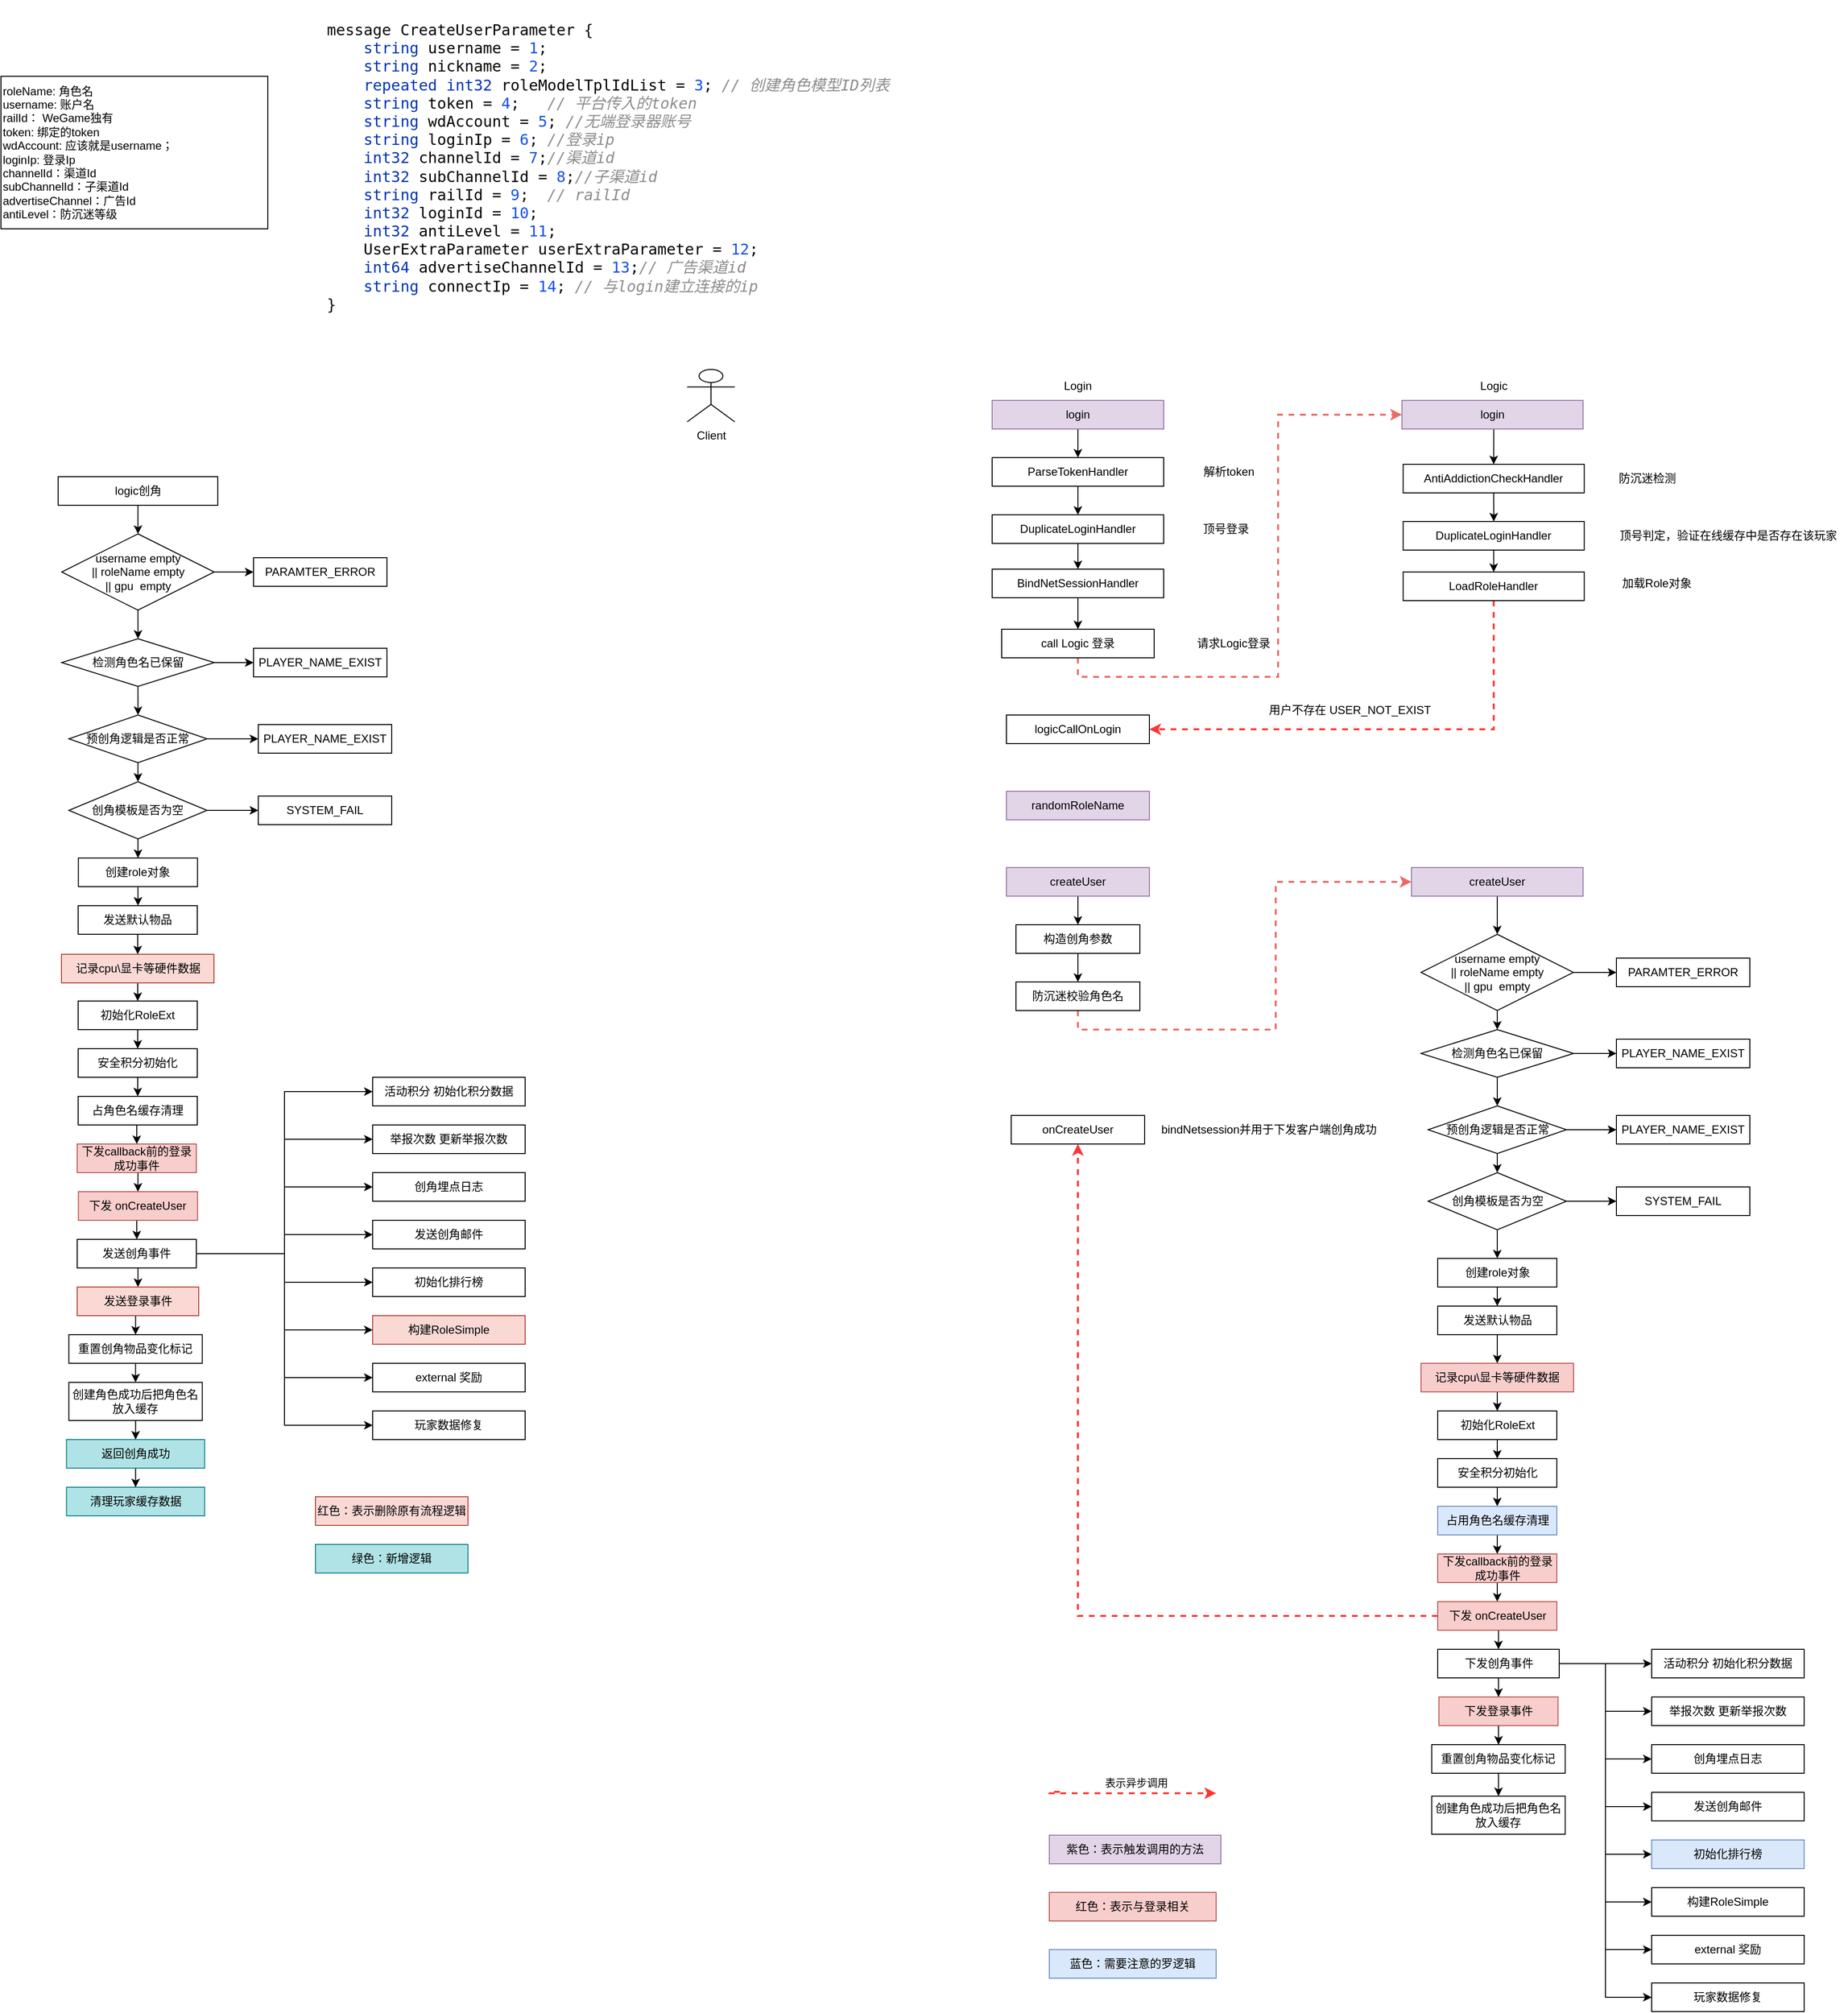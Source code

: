 <mxfile version="21.6.9" type="github">
  <diagram name="第 1 页" id="teM6AfVNy8LJhYtSs8e2">
    <mxGraphModel dx="1434" dy="758" grid="1" gridSize="10" guides="1" tooltips="1" connect="1" arrows="1" fold="1" page="1" pageScale="1" pageWidth="4681" pageHeight="3300" math="0" shadow="0">
      <root>
        <mxCell id="0" />
        <mxCell id="1" parent="0" />
        <mxCell id="GViwslcjHWhf-yFjz9Ba-1" value="roleName: 角色名&lt;br&gt;username: 账户名&lt;br&gt;railId： WeGame独有&lt;br&gt;token: 绑定的token&lt;br&gt;wdAccount: 应该就是username；&lt;br&gt;loginIp: 登录Ip&lt;br&gt;channelId：渠道Id&lt;br&gt;subChannelId：子渠道Id&lt;br&gt;advertiseChannel：广告Id&lt;br&gt;antiLevel：防沉迷等级&lt;br&gt;" style="rounded=0;whiteSpace=wrap;html=1;align=left;" parent="1" vertex="1">
          <mxGeometry x="210" y="80" width="280" height="160" as="geometry" />
        </mxCell>
        <mxCell id="GViwslcjHWhf-yFjz9Ba-2" value="&lt;div style=&quot;background-color:#ffffff;color:#080808;font-family:&#39;宋体&#39;,monospace;font-size:12.0pt;&quot;&gt;&lt;pre&gt;message &lt;span style=&quot;color:#000000;&quot;&gt;CreateUserParameter &lt;/span&gt;{&lt;br&gt;    &lt;span style=&quot;color:#0033b3;&quot;&gt;string &lt;/span&gt;&lt;span style=&quot;color:#000000;&quot;&gt;username &lt;/span&gt;= &lt;span style=&quot;color:#1750eb;&quot;&gt;1&lt;/span&gt;;&lt;br&gt;    &lt;span style=&quot;color:#0033b3;&quot;&gt;string &lt;/span&gt;&lt;span style=&quot;color:#000000;&quot;&gt;nickname &lt;/span&gt;= &lt;span style=&quot;color:#1750eb;&quot;&gt;2&lt;/span&gt;;&lt;br&gt;    &lt;span style=&quot;color:#0033b3;&quot;&gt;repeated int32 &lt;/span&gt;&lt;span style=&quot;color:#000000;&quot;&gt;roleModelTplIdList &lt;/span&gt;= &lt;span style=&quot;color:#1750eb;&quot;&gt;3&lt;/span&gt;; &lt;span style=&quot;color:#8c8c8c;font-style:italic;&quot;&gt;// 创建角色模型ID列表&lt;br&gt;&lt;/span&gt;&lt;span style=&quot;color:#8c8c8c;font-style:italic;&quot;&gt;    &lt;/span&gt;&lt;span style=&quot;color:#0033b3;&quot;&gt;string &lt;/span&gt;&lt;span style=&quot;color:#000000;&quot;&gt;token &lt;/span&gt;= &lt;span style=&quot;color:#1750eb;&quot;&gt;4&lt;/span&gt;;   &lt;span style=&quot;color:#8c8c8c;font-style:italic;&quot;&gt;// 平台传入的token&lt;br&gt;&lt;/span&gt;&lt;span style=&quot;color:#8c8c8c;font-style:italic;&quot;&gt;    &lt;/span&gt;&lt;span style=&quot;color:#0033b3;&quot;&gt;string &lt;/span&gt;&lt;span style=&quot;color:#000000;&quot;&gt;wdAccount &lt;/span&gt;= &lt;span style=&quot;color:#1750eb;&quot;&gt;5&lt;/span&gt;; &lt;span style=&quot;color:#8c8c8c;font-style:italic;&quot;&gt;//无端登录器账号&lt;br&gt;&lt;/span&gt;&lt;span style=&quot;color:#8c8c8c;font-style:italic;&quot;&gt;    &lt;/span&gt;&lt;span style=&quot;color:#0033b3;&quot;&gt;string &lt;/span&gt;&lt;span style=&quot;color:#000000;&quot;&gt;loginIp &lt;/span&gt;= &lt;span style=&quot;color:#1750eb;&quot;&gt;6&lt;/span&gt;; &lt;span style=&quot;color:#8c8c8c;font-style:italic;&quot;&gt;//登录ip&lt;br&gt;&lt;/span&gt;&lt;span style=&quot;color:#8c8c8c;font-style:italic;&quot;&gt;    &lt;/span&gt;&lt;span style=&quot;color:#0033b3;&quot;&gt;int32 &lt;/span&gt;&lt;span style=&quot;color:#000000;&quot;&gt;channelId &lt;/span&gt;= &lt;span style=&quot;color:#1750eb;&quot;&gt;7&lt;/span&gt;;&lt;span style=&quot;color:#8c8c8c;font-style:italic;&quot;&gt;//渠道id&lt;br&gt;&lt;/span&gt;&lt;span style=&quot;color:#8c8c8c;font-style:italic;&quot;&gt;    &lt;/span&gt;&lt;span style=&quot;color:#0033b3;&quot;&gt;int32 &lt;/span&gt;&lt;span style=&quot;color:#000000;&quot;&gt;subChannelId &lt;/span&gt;= &lt;span style=&quot;color:#1750eb;&quot;&gt;8&lt;/span&gt;;&lt;span style=&quot;color:#8c8c8c;font-style:italic;&quot;&gt;//子渠道id&lt;br&gt;&lt;/span&gt;&lt;span style=&quot;color:#8c8c8c;font-style:italic;&quot;&gt;    &lt;/span&gt;&lt;span style=&quot;color:#0033b3;&quot;&gt;string &lt;/span&gt;&lt;span style=&quot;color:#000000;&quot;&gt;railId &lt;/span&gt;= &lt;span style=&quot;color:#1750eb;&quot;&gt;9&lt;/span&gt;;  &lt;span style=&quot;color:#8c8c8c;font-style:italic;&quot;&gt;// railId&lt;br&gt;&lt;/span&gt;&lt;span style=&quot;color:#8c8c8c;font-style:italic;&quot;&gt;    &lt;/span&gt;&lt;span style=&quot;color:#0033b3;&quot;&gt;int32 &lt;/span&gt;&lt;span style=&quot;color:#000000;&quot;&gt;loginId &lt;/span&gt;= &lt;span style=&quot;color:#1750eb;&quot;&gt;10&lt;/span&gt;;&lt;br&gt;    &lt;span style=&quot;color:#0033b3;&quot;&gt;int32 &lt;/span&gt;&lt;span style=&quot;color:#000000;&quot;&gt;antiLevel &lt;/span&gt;= &lt;span style=&quot;color:#1750eb;&quot;&gt;11&lt;/span&gt;;&lt;br&gt;    &lt;span style=&quot;color:#000000;&quot;&gt;UserExtraParameter userExtraParameter &lt;/span&gt;= &lt;span style=&quot;color:#1750eb;&quot;&gt;12&lt;/span&gt;;&lt;br&gt;    &lt;span style=&quot;color:#0033b3;&quot;&gt;int64 &lt;/span&gt;&lt;span style=&quot;color:#000000;&quot;&gt;advertiseChannelId &lt;/span&gt;= &lt;span style=&quot;color:#1750eb;&quot;&gt;13&lt;/span&gt;;&lt;span style=&quot;color:#8c8c8c;font-style:italic;&quot;&gt;// 广告渠道id&lt;br&gt;&lt;/span&gt;&lt;span style=&quot;color:#8c8c8c;font-style:italic;&quot;&gt;    &lt;/span&gt;&lt;span style=&quot;color:#0033b3;&quot;&gt;string &lt;/span&gt;&lt;span style=&quot;color:#000000;&quot;&gt;connectIp &lt;/span&gt;= &lt;span style=&quot;color:#1750eb;&quot;&gt;14&lt;/span&gt;; &lt;span style=&quot;color:#8c8c8c;font-style:italic;&quot;&gt;// 与login建立连接的ip&lt;br&gt;&lt;/span&gt;}&lt;/pre&gt;&lt;/div&gt;" style="text;html=1;align=left;verticalAlign=middle;resizable=0;points=[];autosize=1;strokeColor=none;fillColor=none;" parent="1" vertex="1">
          <mxGeometry x="550" width="540" height="350" as="geometry" />
        </mxCell>
        <mxCell id="AjAa6dhwGss4mfXJ_TaE-167" value="" style="edgeStyle=orthogonalEdgeStyle;rounded=0;orthogonalLoop=1;jettySize=auto;html=1;" edge="1" parent="1" source="GViwslcjHWhf-yFjz9Ba-5" target="GViwslcjHWhf-yFjz9Ba-6">
          <mxGeometry relative="1" as="geometry" />
        </mxCell>
        <mxCell id="GViwslcjHWhf-yFjz9Ba-5" value="logic创角" style="whiteSpace=wrap;html=1;" parent="1" vertex="1">
          <mxGeometry x="270" y="500" width="167.5" height="30" as="geometry" />
        </mxCell>
        <mxCell id="AjAa6dhwGss4mfXJ_TaE-168" style="edgeStyle=orthogonalEdgeStyle;rounded=0;orthogonalLoop=1;jettySize=auto;html=1;exitX=1;exitY=0.5;exitDx=0;exitDy=0;" edge="1" parent="1" source="GViwslcjHWhf-yFjz9Ba-6" target="GViwslcjHWhf-yFjz9Ba-9">
          <mxGeometry relative="1" as="geometry" />
        </mxCell>
        <mxCell id="AjAa6dhwGss4mfXJ_TaE-169" style="edgeStyle=orthogonalEdgeStyle;rounded=0;orthogonalLoop=1;jettySize=auto;html=1;exitX=0.5;exitY=1;exitDx=0;exitDy=0;" edge="1" parent="1" source="GViwslcjHWhf-yFjz9Ba-6" target="GViwslcjHWhf-yFjz9Ba-11">
          <mxGeometry relative="1" as="geometry" />
        </mxCell>
        <mxCell id="GViwslcjHWhf-yFjz9Ba-6" value="username empty&lt;br&gt;|| roleName empty&lt;br&gt;|| gpu&amp;nbsp; empty" style="rhombus;whiteSpace=wrap;html=1;" parent="1" vertex="1">
          <mxGeometry x="273.75" y="560" width="160" height="80" as="geometry" />
        </mxCell>
        <mxCell id="GViwslcjHWhf-yFjz9Ba-9" value="PARAMTER_ERROR" style="whiteSpace=wrap;html=1;" parent="1" vertex="1">
          <mxGeometry x="475" y="585" width="140" height="30" as="geometry" />
        </mxCell>
        <mxCell id="AjAa6dhwGss4mfXJ_TaE-170" style="edgeStyle=orthogonalEdgeStyle;rounded=0;orthogonalLoop=1;jettySize=auto;html=1;exitX=1;exitY=0.5;exitDx=0;exitDy=0;" edge="1" parent="1" source="GViwslcjHWhf-yFjz9Ba-11" target="GViwslcjHWhf-yFjz9Ba-12">
          <mxGeometry relative="1" as="geometry" />
        </mxCell>
        <mxCell id="AjAa6dhwGss4mfXJ_TaE-171" style="edgeStyle=orthogonalEdgeStyle;rounded=0;orthogonalLoop=1;jettySize=auto;html=1;exitX=0.5;exitY=1;exitDx=0;exitDy=0;" edge="1" parent="1" source="GViwslcjHWhf-yFjz9Ba-11" target="GViwslcjHWhf-yFjz9Ba-13">
          <mxGeometry relative="1" as="geometry" />
        </mxCell>
        <mxCell id="GViwslcjHWhf-yFjz9Ba-11" value="检测角色名已保留" style="rhombus;whiteSpace=wrap;html=1;" parent="1" vertex="1">
          <mxGeometry x="273.75" y="670" width="160" height="50" as="geometry" />
        </mxCell>
        <mxCell id="GViwslcjHWhf-yFjz9Ba-12" value="PLAYER_NAME_EXIST" style="whiteSpace=wrap;html=1;" parent="1" vertex="1">
          <mxGeometry x="475" y="680" width="140" height="30" as="geometry" />
        </mxCell>
        <mxCell id="AjAa6dhwGss4mfXJ_TaE-172" style="edgeStyle=orthogonalEdgeStyle;rounded=0;orthogonalLoop=1;jettySize=auto;html=1;exitX=1;exitY=0.5;exitDx=0;exitDy=0;" edge="1" parent="1" source="GViwslcjHWhf-yFjz9Ba-13" target="GViwslcjHWhf-yFjz9Ba-15">
          <mxGeometry relative="1" as="geometry" />
        </mxCell>
        <mxCell id="AjAa6dhwGss4mfXJ_TaE-173" style="edgeStyle=orthogonalEdgeStyle;rounded=0;orthogonalLoop=1;jettySize=auto;html=1;exitX=0.5;exitY=1;exitDx=0;exitDy=0;entryX=0.5;entryY=0;entryDx=0;entryDy=0;" edge="1" parent="1" source="GViwslcjHWhf-yFjz9Ba-13" target="GViwslcjHWhf-yFjz9Ba-16">
          <mxGeometry relative="1" as="geometry" />
        </mxCell>
        <mxCell id="GViwslcjHWhf-yFjz9Ba-13" value="预创角逻辑是否正常" style="rhombus;whiteSpace=wrap;html=1;" parent="1" vertex="1">
          <mxGeometry x="281.25" y="750" width="145" height="50" as="geometry" />
        </mxCell>
        <mxCell id="GViwslcjHWhf-yFjz9Ba-15" value="PLAYER_NAME_EXIST" style="whiteSpace=wrap;html=1;" parent="1" vertex="1">
          <mxGeometry x="480" y="760" width="140" height="30" as="geometry" />
        </mxCell>
        <mxCell id="AjAa6dhwGss4mfXJ_TaE-174" style="edgeStyle=orthogonalEdgeStyle;rounded=0;orthogonalLoop=1;jettySize=auto;html=1;exitX=1;exitY=0.5;exitDx=0;exitDy=0;" edge="1" parent="1" source="GViwslcjHWhf-yFjz9Ba-16" target="GViwslcjHWhf-yFjz9Ba-17">
          <mxGeometry relative="1" as="geometry" />
        </mxCell>
        <mxCell id="AjAa6dhwGss4mfXJ_TaE-175" style="edgeStyle=orthogonalEdgeStyle;rounded=0;orthogonalLoop=1;jettySize=auto;html=1;exitX=0.5;exitY=1;exitDx=0;exitDy=0;" edge="1" parent="1" source="GViwslcjHWhf-yFjz9Ba-16" target="GViwslcjHWhf-yFjz9Ba-20">
          <mxGeometry relative="1" as="geometry" />
        </mxCell>
        <mxCell id="GViwslcjHWhf-yFjz9Ba-16" value="创角模板是否为空" style="rhombus;whiteSpace=wrap;html=1;" parent="1" vertex="1">
          <mxGeometry x="281.25" y="820" width="145" height="60" as="geometry" />
        </mxCell>
        <mxCell id="GViwslcjHWhf-yFjz9Ba-17" value="SYSTEM_FAIL" style="whiteSpace=wrap;html=1;" parent="1" vertex="1">
          <mxGeometry x="480" y="835" width="140" height="30" as="geometry" />
        </mxCell>
        <mxCell id="AjAa6dhwGss4mfXJ_TaE-177" style="edgeStyle=orthogonalEdgeStyle;rounded=0;orthogonalLoop=1;jettySize=auto;html=1;exitX=0.5;exitY=1;exitDx=0;exitDy=0;" edge="1" parent="1" source="GViwslcjHWhf-yFjz9Ba-20" target="GViwslcjHWhf-yFjz9Ba-21">
          <mxGeometry relative="1" as="geometry" />
        </mxCell>
        <mxCell id="GViwslcjHWhf-yFjz9Ba-20" value="创建role对象" style="rounded=0;whiteSpace=wrap;html=1;" parent="1" vertex="1">
          <mxGeometry x="291.25" y="900" width="125" height="30" as="geometry" />
        </mxCell>
        <mxCell id="AjAa6dhwGss4mfXJ_TaE-178" style="edgeStyle=orthogonalEdgeStyle;rounded=0;orthogonalLoop=1;jettySize=auto;html=1;exitX=0.5;exitY=1;exitDx=0;exitDy=0;entryX=0.5;entryY=0;entryDx=0;entryDy=0;" edge="1" parent="1" source="GViwslcjHWhf-yFjz9Ba-21" target="GViwslcjHWhf-yFjz9Ba-22">
          <mxGeometry relative="1" as="geometry" />
        </mxCell>
        <mxCell id="GViwslcjHWhf-yFjz9Ba-21" value="发送默认物品" style="rounded=0;whiteSpace=wrap;html=1;" parent="1" vertex="1">
          <mxGeometry x="291" y="950" width="125" height="30" as="geometry" />
        </mxCell>
        <mxCell id="AjAa6dhwGss4mfXJ_TaE-179" style="edgeStyle=orthogonalEdgeStyle;rounded=0;orthogonalLoop=1;jettySize=auto;html=1;exitX=0.5;exitY=1;exitDx=0;exitDy=0;entryX=0.5;entryY=0;entryDx=0;entryDy=0;" edge="1" parent="1" source="GViwslcjHWhf-yFjz9Ba-22" target="GViwslcjHWhf-yFjz9Ba-23">
          <mxGeometry relative="1" as="geometry" />
        </mxCell>
        <mxCell id="GViwslcjHWhf-yFjz9Ba-22" value="记录cpu\显卡等硬件数据" style="whiteSpace=wrap;html=1;fillColor=#fad9d5;strokeColor=#ae4132;" parent="1" vertex="1">
          <mxGeometry x="273.5" y="1001" width="160" height="30" as="geometry" />
        </mxCell>
        <mxCell id="AjAa6dhwGss4mfXJ_TaE-180" style="edgeStyle=orthogonalEdgeStyle;rounded=0;orthogonalLoop=1;jettySize=auto;html=1;exitX=0.5;exitY=1;exitDx=0;exitDy=0;entryX=0.5;entryY=0;entryDx=0;entryDy=0;" edge="1" parent="1" source="GViwslcjHWhf-yFjz9Ba-23" target="GViwslcjHWhf-yFjz9Ba-24">
          <mxGeometry relative="1" as="geometry" />
        </mxCell>
        <mxCell id="GViwslcjHWhf-yFjz9Ba-23" value="初始化RoleExt" style="rounded=0;whiteSpace=wrap;html=1;" parent="1" vertex="1">
          <mxGeometry x="291" y="1050" width="125" height="30" as="geometry" />
        </mxCell>
        <mxCell id="AjAa6dhwGss4mfXJ_TaE-181" style="edgeStyle=orthogonalEdgeStyle;rounded=0;orthogonalLoop=1;jettySize=auto;html=1;exitX=0.5;exitY=1;exitDx=0;exitDy=0;entryX=0.5;entryY=0;entryDx=0;entryDy=0;" edge="1" parent="1" source="GViwslcjHWhf-yFjz9Ba-24" target="GViwslcjHWhf-yFjz9Ba-25">
          <mxGeometry relative="1" as="geometry" />
        </mxCell>
        <mxCell id="GViwslcjHWhf-yFjz9Ba-24" value="安全积分初始化" style="whiteSpace=wrap;html=1;" parent="1" vertex="1">
          <mxGeometry x="291" y="1100" width="125" height="30" as="geometry" />
        </mxCell>
        <mxCell id="AjAa6dhwGss4mfXJ_TaE-182" style="edgeStyle=orthogonalEdgeStyle;rounded=0;orthogonalLoop=1;jettySize=auto;html=1;exitX=0.5;exitY=1;exitDx=0;exitDy=0;entryX=0.5;entryY=0;entryDx=0;entryDy=0;" edge="1" parent="1" source="GViwslcjHWhf-yFjz9Ba-25" target="GViwslcjHWhf-yFjz9Ba-27">
          <mxGeometry relative="1" as="geometry" />
        </mxCell>
        <mxCell id="GViwslcjHWhf-yFjz9Ba-25" value="占角色名缓存清理" style="whiteSpace=wrap;html=1;fillColor=none;" parent="1" vertex="1">
          <mxGeometry x="291" y="1150" width="125" height="30" as="geometry" />
        </mxCell>
        <mxCell id="AjAa6dhwGss4mfXJ_TaE-186" style="edgeStyle=orthogonalEdgeStyle;rounded=0;orthogonalLoop=1;jettySize=auto;html=1;exitX=0.5;exitY=1;exitDx=0;exitDy=0;entryX=0.5;entryY=0;entryDx=0;entryDy=0;" edge="1" parent="1" source="GViwslcjHWhf-yFjz9Ba-26" target="GViwslcjHWhf-yFjz9Ba-37">
          <mxGeometry relative="1" as="geometry" />
        </mxCell>
        <mxCell id="GViwslcjHWhf-yFjz9Ba-26" value="下发&amp;nbsp;onCreateUser" style="whiteSpace=wrap;html=1;fillColor=#f8cecc;strokeColor=#b85450;" parent="1" vertex="1">
          <mxGeometry x="291.25" y="1250" width="125" height="30" as="geometry" />
        </mxCell>
        <mxCell id="AjAa6dhwGss4mfXJ_TaE-183" style="edgeStyle=orthogonalEdgeStyle;rounded=0;orthogonalLoop=1;jettySize=auto;html=1;exitX=0.5;exitY=1;exitDx=0;exitDy=0;entryX=0.5;entryY=0;entryDx=0;entryDy=0;" edge="1" parent="1" target="GViwslcjHWhf-yFjz9Ba-26">
          <mxGeometry relative="1" as="geometry">
            <mxPoint x="352.5" y="1229" as="sourcePoint" />
            <mxPoint x="352.5" y="1259" as="targetPoint" />
          </mxGeometry>
        </mxCell>
        <mxCell id="GViwslcjHWhf-yFjz9Ba-27" value="下发callback前的登录成功事件" style="whiteSpace=wrap;html=1;fillColor=#f8cecc;strokeColor=#b85450;" parent="1" vertex="1">
          <mxGeometry x="290" y="1200" width="125" height="30" as="geometry" />
        </mxCell>
        <mxCell id="AjAa6dhwGss4mfXJ_TaE-188" style="edgeStyle=orthogonalEdgeStyle;rounded=0;orthogonalLoop=1;jettySize=auto;html=1;exitX=0.5;exitY=1;exitDx=0;exitDy=0;entryX=0.5;entryY=0;entryDx=0;entryDy=0;" edge="1" parent="1" source="GViwslcjHWhf-yFjz9Ba-28" target="GViwslcjHWhf-yFjz9Ba-38">
          <mxGeometry relative="1" as="geometry" />
        </mxCell>
        <mxCell id="GViwslcjHWhf-yFjz9Ba-28" value="发送登录事件" style="whiteSpace=wrap;html=1;fillColor=#fad9d5;strokeColor=#ae4132;" parent="1" vertex="1">
          <mxGeometry x="290" y="1350" width="127.5" height="30" as="geometry" />
        </mxCell>
        <mxCell id="GViwslcjHWhf-yFjz9Ba-29" value="活动积分 初始化积分数据" style="whiteSpace=wrap;html=1;" parent="1" vertex="1">
          <mxGeometry x="600" y="1130" width="160" height="30" as="geometry" />
        </mxCell>
        <mxCell id="GViwslcjHWhf-yFjz9Ba-30" value="举报次数 更新举报次数" style="whiteSpace=wrap;html=1;" parent="1" vertex="1">
          <mxGeometry x="600" y="1180" width="160" height="30" as="geometry" />
        </mxCell>
        <mxCell id="GViwslcjHWhf-yFjz9Ba-31" value="创角埋点日志" style="whiteSpace=wrap;html=1;" parent="1" vertex="1">
          <mxGeometry x="600" y="1230" width="160" height="30" as="geometry" />
        </mxCell>
        <mxCell id="GViwslcjHWhf-yFjz9Ba-32" value="发送创角邮件" style="whiteSpace=wrap;html=1;" parent="1" vertex="1">
          <mxGeometry x="600" y="1280" width="160" height="30" as="geometry" />
        </mxCell>
        <mxCell id="GViwslcjHWhf-yFjz9Ba-33" value="初始化排行榜" style="whiteSpace=wrap;html=1;" parent="1" vertex="1">
          <mxGeometry x="600" y="1330" width="160" height="30" as="geometry" />
        </mxCell>
        <mxCell id="GViwslcjHWhf-yFjz9Ba-34" value="构建RoleSimple" style="whiteSpace=wrap;html=1;fillColor=#fad9d5;strokeColor=#ae4132;" parent="1" vertex="1">
          <mxGeometry x="600" y="1380" width="160" height="30" as="geometry" />
        </mxCell>
        <mxCell id="GViwslcjHWhf-yFjz9Ba-35" value="external 奖励" style="whiteSpace=wrap;html=1;" parent="1" vertex="1">
          <mxGeometry x="600" y="1430" width="160" height="30" as="geometry" />
        </mxCell>
        <mxCell id="GViwslcjHWhf-yFjz9Ba-36" value="玩家数据修复" style="whiteSpace=wrap;html=1;" parent="1" vertex="1">
          <mxGeometry x="600" y="1480" width="160" height="30" as="geometry" />
        </mxCell>
        <mxCell id="AjAa6dhwGss4mfXJ_TaE-158" style="edgeStyle=orthogonalEdgeStyle;rounded=0;orthogonalLoop=1;jettySize=auto;html=1;entryX=0;entryY=0.5;entryDx=0;entryDy=0;" edge="1" parent="1" source="GViwslcjHWhf-yFjz9Ba-37" target="GViwslcjHWhf-yFjz9Ba-29">
          <mxGeometry relative="1" as="geometry" />
        </mxCell>
        <mxCell id="AjAa6dhwGss4mfXJ_TaE-160" style="edgeStyle=orthogonalEdgeStyle;rounded=0;orthogonalLoop=1;jettySize=auto;html=1;exitX=1;exitY=0.5;exitDx=0;exitDy=0;entryX=0;entryY=0.5;entryDx=0;entryDy=0;" edge="1" parent="1" source="GViwslcjHWhf-yFjz9Ba-37" target="GViwslcjHWhf-yFjz9Ba-30">
          <mxGeometry relative="1" as="geometry" />
        </mxCell>
        <mxCell id="AjAa6dhwGss4mfXJ_TaE-161" style="edgeStyle=orthogonalEdgeStyle;rounded=0;orthogonalLoop=1;jettySize=auto;html=1;exitX=1;exitY=0.5;exitDx=0;exitDy=0;entryX=0;entryY=0.5;entryDx=0;entryDy=0;" edge="1" parent="1" source="GViwslcjHWhf-yFjz9Ba-37" target="GViwslcjHWhf-yFjz9Ba-31">
          <mxGeometry relative="1" as="geometry" />
        </mxCell>
        <mxCell id="AjAa6dhwGss4mfXJ_TaE-162" style="edgeStyle=orthogonalEdgeStyle;rounded=0;orthogonalLoop=1;jettySize=auto;html=1;exitX=1;exitY=0.5;exitDx=0;exitDy=0;" edge="1" parent="1" source="GViwslcjHWhf-yFjz9Ba-37" target="GViwslcjHWhf-yFjz9Ba-32">
          <mxGeometry relative="1" as="geometry" />
        </mxCell>
        <mxCell id="AjAa6dhwGss4mfXJ_TaE-163" style="edgeStyle=orthogonalEdgeStyle;rounded=0;orthogonalLoop=1;jettySize=auto;html=1;exitX=1;exitY=0.5;exitDx=0;exitDy=0;entryX=0;entryY=0.5;entryDx=0;entryDy=0;" edge="1" parent="1" source="GViwslcjHWhf-yFjz9Ba-37" target="GViwslcjHWhf-yFjz9Ba-33">
          <mxGeometry relative="1" as="geometry" />
        </mxCell>
        <mxCell id="AjAa6dhwGss4mfXJ_TaE-164" style="edgeStyle=orthogonalEdgeStyle;rounded=0;orthogonalLoop=1;jettySize=auto;html=1;exitX=1;exitY=0.5;exitDx=0;exitDy=0;entryX=0;entryY=0.5;entryDx=0;entryDy=0;" edge="1" parent="1" source="GViwslcjHWhf-yFjz9Ba-37" target="GViwslcjHWhf-yFjz9Ba-34">
          <mxGeometry relative="1" as="geometry" />
        </mxCell>
        <mxCell id="AjAa6dhwGss4mfXJ_TaE-165" style="edgeStyle=orthogonalEdgeStyle;rounded=0;orthogonalLoop=1;jettySize=auto;html=1;exitX=1;exitY=0.5;exitDx=0;exitDy=0;entryX=0;entryY=0.5;entryDx=0;entryDy=0;" edge="1" parent="1" source="GViwslcjHWhf-yFjz9Ba-37" target="GViwslcjHWhf-yFjz9Ba-35">
          <mxGeometry relative="1" as="geometry" />
        </mxCell>
        <mxCell id="AjAa6dhwGss4mfXJ_TaE-166" style="edgeStyle=orthogonalEdgeStyle;rounded=0;orthogonalLoop=1;jettySize=auto;html=1;exitX=1;exitY=0.5;exitDx=0;exitDy=0;entryX=0;entryY=0.5;entryDx=0;entryDy=0;" edge="1" parent="1" source="GViwslcjHWhf-yFjz9Ba-37" target="GViwslcjHWhf-yFjz9Ba-36">
          <mxGeometry relative="1" as="geometry" />
        </mxCell>
        <mxCell id="AjAa6dhwGss4mfXJ_TaE-187" style="edgeStyle=orthogonalEdgeStyle;rounded=0;orthogonalLoop=1;jettySize=auto;html=1;exitX=0.5;exitY=1;exitDx=0;exitDy=0;entryX=0.5;entryY=0;entryDx=0;entryDy=0;" edge="1" parent="1" source="GViwslcjHWhf-yFjz9Ba-37" target="GViwslcjHWhf-yFjz9Ba-28">
          <mxGeometry relative="1" as="geometry" />
        </mxCell>
        <mxCell id="GViwslcjHWhf-yFjz9Ba-37" value="发送创角事件" style="whiteSpace=wrap;html=1;fillColor=none;" parent="1" vertex="1">
          <mxGeometry x="290" y="1300" width="125" height="30" as="geometry" />
        </mxCell>
        <mxCell id="AjAa6dhwGss4mfXJ_TaE-189" style="edgeStyle=orthogonalEdgeStyle;rounded=0;orthogonalLoop=1;jettySize=auto;html=1;exitX=0.5;exitY=1;exitDx=0;exitDy=0;entryX=0.5;entryY=0;entryDx=0;entryDy=0;" edge="1" parent="1" source="GViwslcjHWhf-yFjz9Ba-38" target="GViwslcjHWhf-yFjz9Ba-39">
          <mxGeometry relative="1" as="geometry" />
        </mxCell>
        <mxCell id="GViwslcjHWhf-yFjz9Ba-38" value="重置创角物品变化标记" style="whiteSpace=wrap;html=1;fillColor=none;" parent="1" vertex="1">
          <mxGeometry x="281.25" y="1400" width="140" height="30" as="geometry" />
        </mxCell>
        <mxCell id="AjAa6dhwGss4mfXJ_TaE-190" style="edgeStyle=orthogonalEdgeStyle;rounded=0;orthogonalLoop=1;jettySize=auto;html=1;exitX=0.5;exitY=1;exitDx=0;exitDy=0;" edge="1" parent="1" source="GViwslcjHWhf-yFjz9Ba-39" target="AjAa6dhwGss4mfXJ_TaE-156">
          <mxGeometry relative="1" as="geometry" />
        </mxCell>
        <mxCell id="GViwslcjHWhf-yFjz9Ba-39" value="创建角色成功后把角色名放入缓存" style="whiteSpace=wrap;html=1;" parent="1" vertex="1">
          <mxGeometry x="281.25" y="1450" width="140" height="40" as="geometry" />
        </mxCell>
        <mxCell id="AjAa6dhwGss4mfXJ_TaE-2" style="edgeStyle=orthogonalEdgeStyle;rounded=0;orthogonalLoop=1;jettySize=auto;html=1;exitX=0.5;exitY=1;exitDx=0;exitDy=0;entryX=0.5;entryY=0;entryDx=0;entryDy=0;" edge="1" parent="1" source="AjAa6dhwGss4mfXJ_TaE-3" target="AjAa6dhwGss4mfXJ_TaE-6">
          <mxGeometry relative="1" as="geometry" />
        </mxCell>
        <mxCell id="AjAa6dhwGss4mfXJ_TaE-3" value="login" style="rounded=0;whiteSpace=wrap;html=1;fillColor=#e1d5e7;strokeColor=#9673a6;" vertex="1" parent="1">
          <mxGeometry x="1250" y="420" width="180" height="30" as="geometry" />
        </mxCell>
        <mxCell id="AjAa6dhwGss4mfXJ_TaE-4" value="Login" style="text;html=1;strokeColor=none;fillColor=none;align=center;verticalAlign=middle;whiteSpace=wrap;rounded=0;" vertex="1" parent="1">
          <mxGeometry x="1310" y="390" width="60" height="30" as="geometry" />
        </mxCell>
        <mxCell id="AjAa6dhwGss4mfXJ_TaE-5" style="edgeStyle=orthogonalEdgeStyle;rounded=0;orthogonalLoop=1;jettySize=auto;html=1;exitX=0.5;exitY=1;exitDx=0;exitDy=0;" edge="1" parent="1" source="AjAa6dhwGss4mfXJ_TaE-6" target="AjAa6dhwGss4mfXJ_TaE-8">
          <mxGeometry relative="1" as="geometry" />
        </mxCell>
        <mxCell id="AjAa6dhwGss4mfXJ_TaE-6" value="ParseTokenHandler" style="whiteSpace=wrap;html=1;" vertex="1" parent="1">
          <mxGeometry x="1250" y="480" width="180" height="30" as="geometry" />
        </mxCell>
        <mxCell id="AjAa6dhwGss4mfXJ_TaE-7" style="edgeStyle=orthogonalEdgeStyle;rounded=0;orthogonalLoop=1;jettySize=auto;html=1;exitX=0.5;exitY=1;exitDx=0;exitDy=0;" edge="1" parent="1" source="AjAa6dhwGss4mfXJ_TaE-8" target="AjAa6dhwGss4mfXJ_TaE-10">
          <mxGeometry relative="1" as="geometry" />
        </mxCell>
        <mxCell id="AjAa6dhwGss4mfXJ_TaE-8" value="DuplicateLoginHandler" style="whiteSpace=wrap;html=1;" vertex="1" parent="1">
          <mxGeometry x="1250" y="540" width="180" height="30" as="geometry" />
        </mxCell>
        <mxCell id="AjAa6dhwGss4mfXJ_TaE-9" style="edgeStyle=orthogonalEdgeStyle;rounded=0;orthogonalLoop=1;jettySize=auto;html=1;exitX=0.5;exitY=1;exitDx=0;exitDy=0;" edge="1" parent="1" source="AjAa6dhwGss4mfXJ_TaE-10" target="AjAa6dhwGss4mfXJ_TaE-13">
          <mxGeometry relative="1" as="geometry" />
        </mxCell>
        <mxCell id="AjAa6dhwGss4mfXJ_TaE-10" value="BindNetSessionHandler" style="whiteSpace=wrap;html=1;" vertex="1" parent="1">
          <mxGeometry x="1250" y="597" width="180" height="30" as="geometry" />
        </mxCell>
        <mxCell id="AjAa6dhwGss4mfXJ_TaE-11" value="解析token" style="text;html=1;align=center;verticalAlign=middle;resizable=0;points=[];autosize=1;strokeColor=none;fillColor=none;" vertex="1" parent="1">
          <mxGeometry x="1457.5" y="480" width="80" height="30" as="geometry" />
        </mxCell>
        <mxCell id="AjAa6dhwGss4mfXJ_TaE-12" value="顶号登录" style="text;html=1;align=center;verticalAlign=middle;resizable=0;points=[];autosize=1;strokeColor=none;fillColor=none;" vertex="1" parent="1">
          <mxGeometry x="1460" y="540" width="70" height="30" as="geometry" />
        </mxCell>
        <mxCell id="AjAa6dhwGss4mfXJ_TaE-39" style="edgeStyle=orthogonalEdgeStyle;rounded=0;orthogonalLoop=1;jettySize=auto;html=1;entryX=0;entryY=0.5;entryDx=0;entryDy=0;dashed=1;strokeWidth=2;fillColor=#f8cecc;strokeColor=#EA6B66;" edge="1" parent="1" source="AjAa6dhwGss4mfXJ_TaE-13" target="AjAa6dhwGss4mfXJ_TaE-20">
          <mxGeometry relative="1" as="geometry">
            <Array as="points">
              <mxPoint x="1340" y="710" />
              <mxPoint x="1550" y="710" />
              <mxPoint x="1550" y="435" />
            </Array>
          </mxGeometry>
        </mxCell>
        <mxCell id="AjAa6dhwGss4mfXJ_TaE-13" value="call Logic 登录" style="whiteSpace=wrap;html=1;" vertex="1" parent="1">
          <mxGeometry x="1260" y="660" width="160" height="30" as="geometry" />
        </mxCell>
        <mxCell id="AjAa6dhwGss4mfXJ_TaE-14" value="请求Logic登录" style="text;html=1;align=center;verticalAlign=middle;resizable=0;points=[];autosize=1;strokeColor=none;fillColor=none;" vertex="1" parent="1">
          <mxGeometry x="1452.5" y="660" width="100" height="30" as="geometry" />
        </mxCell>
        <mxCell id="AjAa6dhwGss4mfXJ_TaE-18" value="Logic" style="text;html=1;align=center;verticalAlign=middle;resizable=0;points=[];autosize=1;strokeColor=none;fillColor=none;" vertex="1" parent="1">
          <mxGeometry x="1751.25" y="390" width="50" height="30" as="geometry" />
        </mxCell>
        <mxCell id="AjAa6dhwGss4mfXJ_TaE-19" style="edgeStyle=orthogonalEdgeStyle;rounded=0;orthogonalLoop=1;jettySize=auto;html=1;exitX=0.5;exitY=1;exitDx=0;exitDy=0;entryX=0.5;entryY=0;entryDx=0;entryDy=0;" edge="1" parent="1" source="AjAa6dhwGss4mfXJ_TaE-20" target="AjAa6dhwGss4mfXJ_TaE-22">
          <mxGeometry relative="1" as="geometry" />
        </mxCell>
        <mxCell id="AjAa6dhwGss4mfXJ_TaE-20" value="login" style="rounded=0;whiteSpace=wrap;html=1;fillColor=#e1d5e7;strokeColor=#9673a6;" vertex="1" parent="1">
          <mxGeometry x="1680" y="420" width="190" height="30" as="geometry" />
        </mxCell>
        <mxCell id="AjAa6dhwGss4mfXJ_TaE-21" style="edgeStyle=orthogonalEdgeStyle;rounded=0;orthogonalLoop=1;jettySize=auto;html=1;exitX=0.5;exitY=1;exitDx=0;exitDy=0;" edge="1" parent="1" source="AjAa6dhwGss4mfXJ_TaE-22" target="AjAa6dhwGss4mfXJ_TaE-24">
          <mxGeometry relative="1" as="geometry" />
        </mxCell>
        <mxCell id="AjAa6dhwGss4mfXJ_TaE-22" value="AntiAddictionCheckHandler" style="whiteSpace=wrap;html=1;" vertex="1" parent="1">
          <mxGeometry x="1681.25" y="487" width="190" height="30" as="geometry" />
        </mxCell>
        <mxCell id="AjAa6dhwGss4mfXJ_TaE-23" style="edgeStyle=orthogonalEdgeStyle;rounded=0;orthogonalLoop=1;jettySize=auto;html=1;exitX=0.5;exitY=1;exitDx=0;exitDy=0;entryX=0.5;entryY=0;entryDx=0;entryDy=0;" edge="1" parent="1" source="AjAa6dhwGss4mfXJ_TaE-24" target="AjAa6dhwGss4mfXJ_TaE-26">
          <mxGeometry relative="1" as="geometry" />
        </mxCell>
        <mxCell id="AjAa6dhwGss4mfXJ_TaE-24" value="DuplicateLoginHandler" style="whiteSpace=wrap;html=1;" vertex="1" parent="1">
          <mxGeometry x="1681.25" y="547" width="190" height="30" as="geometry" />
        </mxCell>
        <mxCell id="AjAa6dhwGss4mfXJ_TaE-40" style="edgeStyle=orthogonalEdgeStyle;rounded=0;orthogonalLoop=1;jettySize=auto;html=1;exitX=0.5;exitY=1;exitDx=0;exitDy=0;entryX=1;entryY=0.5;entryDx=0;entryDy=0;fillColor=#f8cecc;strokeColor=#FF3333;dashed=1;strokeWidth=2;" edge="1" parent="1" source="AjAa6dhwGss4mfXJ_TaE-26" target="AjAa6dhwGss4mfXJ_TaE-37">
          <mxGeometry relative="1" as="geometry" />
        </mxCell>
        <mxCell id="AjAa6dhwGss4mfXJ_TaE-26" value="LoadRoleHandler" style="whiteSpace=wrap;html=1;" vertex="1" parent="1">
          <mxGeometry x="1681.25" y="600" width="190" height="30" as="geometry" />
        </mxCell>
        <mxCell id="AjAa6dhwGss4mfXJ_TaE-30" value="加载Role对象" style="text;html=1;align=center;verticalAlign=middle;resizable=0;points=[];autosize=1;strokeColor=none;fillColor=none;" vertex="1" parent="1">
          <mxGeometry x="1897" y="597" width="100" height="30" as="geometry" />
        </mxCell>
        <mxCell id="AjAa6dhwGss4mfXJ_TaE-31" value="顶号判定，验证在线缓存中是否存在该玩家" style="text;html=1;align=center;verticalAlign=middle;resizable=0;points=[];autosize=1;strokeColor=none;fillColor=none;" vertex="1" parent="1">
          <mxGeometry x="1897" y="547" width="250" height="30" as="geometry" />
        </mxCell>
        <mxCell id="AjAa6dhwGss4mfXJ_TaE-32" value="防沉迷检测" style="text;html=1;align=center;verticalAlign=middle;resizable=0;points=[];autosize=1;strokeColor=none;fillColor=none;" vertex="1" parent="1">
          <mxGeometry x="1897" y="487" width="80" height="30" as="geometry" />
        </mxCell>
        <mxCell id="AjAa6dhwGss4mfXJ_TaE-37" value="logicCallOnLogin" style="whiteSpace=wrap;html=1;" vertex="1" parent="1">
          <mxGeometry x="1265" y="750" width="150" height="30" as="geometry" />
        </mxCell>
        <mxCell id="AjAa6dhwGss4mfXJ_TaE-41" value="用户不存在&amp;nbsp;USER_NOT_EXIST" style="text;html=1;align=center;verticalAlign=middle;resizable=0;points=[];autosize=1;strokeColor=none;fillColor=none;" vertex="1" parent="1">
          <mxGeometry x="1530" y="730" width="190" height="30" as="geometry" />
        </mxCell>
        <mxCell id="AjAa6dhwGss4mfXJ_TaE-42" value="Client" style="shape=umlActor;verticalLabelPosition=bottom;verticalAlign=top;html=1;outlineConnect=0;" vertex="1" parent="1">
          <mxGeometry x="930" y="387.5" width="50" height="55" as="geometry" />
        </mxCell>
        <mxCell id="AjAa6dhwGss4mfXJ_TaE-50" value="randomRoleName" style="whiteSpace=wrap;html=1;fillColor=#e1d5e7;strokeColor=#9673a6;" vertex="1" parent="1">
          <mxGeometry x="1265" y="830" width="150" height="30" as="geometry" />
        </mxCell>
        <mxCell id="AjAa6dhwGss4mfXJ_TaE-118" style="edgeStyle=orthogonalEdgeStyle;rounded=0;orthogonalLoop=1;jettySize=auto;html=1;exitX=0.5;exitY=1;exitDx=0;exitDy=0;" edge="1" parent="1" source="AjAa6dhwGss4mfXJ_TaE-54" target="AjAa6dhwGss4mfXJ_TaE-55">
          <mxGeometry relative="1" as="geometry" />
        </mxCell>
        <mxCell id="AjAa6dhwGss4mfXJ_TaE-54" value="构造创角参数" style="rounded=0;whiteSpace=wrap;html=1;" vertex="1" parent="1">
          <mxGeometry x="1275" y="970" width="130" height="30" as="geometry" />
        </mxCell>
        <mxCell id="AjAa6dhwGss4mfXJ_TaE-119" style="edgeStyle=orthogonalEdgeStyle;rounded=0;orthogonalLoop=1;jettySize=auto;html=1;exitX=0.5;exitY=1;exitDx=0;exitDy=0;entryX=0;entryY=0.5;entryDx=0;entryDy=0;dashed=1;strokeColor=#EA6B66;strokeWidth=2;" edge="1" parent="1" source="AjAa6dhwGss4mfXJ_TaE-55" target="AjAa6dhwGss4mfXJ_TaE-56">
          <mxGeometry relative="1" as="geometry" />
        </mxCell>
        <mxCell id="AjAa6dhwGss4mfXJ_TaE-55" value="防沉迷校验角色名" style="whiteSpace=wrap;html=1;" vertex="1" parent="1">
          <mxGeometry x="1275" y="1030" width="130" height="30" as="geometry" />
        </mxCell>
        <mxCell id="AjAa6dhwGss4mfXJ_TaE-120" style="edgeStyle=orthogonalEdgeStyle;rounded=0;orthogonalLoop=1;jettySize=auto;html=1;exitX=0.5;exitY=1;exitDx=0;exitDy=0;" edge="1" parent="1" source="AjAa6dhwGss4mfXJ_TaE-56" target="AjAa6dhwGss4mfXJ_TaE-57">
          <mxGeometry relative="1" as="geometry" />
        </mxCell>
        <mxCell id="AjAa6dhwGss4mfXJ_TaE-56" value="createUser" style="whiteSpace=wrap;html=1;fillColor=#e1d5e7;strokeColor=#9673a6;" vertex="1" parent="1">
          <mxGeometry x="1690" y="910" width="180" height="30" as="geometry" />
        </mxCell>
        <mxCell id="AjAa6dhwGss4mfXJ_TaE-121" style="edgeStyle=orthogonalEdgeStyle;rounded=0;orthogonalLoop=1;jettySize=auto;html=1;exitX=1;exitY=0.5;exitDx=0;exitDy=0;" edge="1" parent="1" source="AjAa6dhwGss4mfXJ_TaE-57" target="AjAa6dhwGss4mfXJ_TaE-58">
          <mxGeometry relative="1" as="geometry" />
        </mxCell>
        <mxCell id="AjAa6dhwGss4mfXJ_TaE-122" style="edgeStyle=orthogonalEdgeStyle;rounded=0;orthogonalLoop=1;jettySize=auto;html=1;exitX=0.5;exitY=1;exitDx=0;exitDy=0;entryX=0.5;entryY=0;entryDx=0;entryDy=0;" edge="1" parent="1" source="AjAa6dhwGss4mfXJ_TaE-57" target="AjAa6dhwGss4mfXJ_TaE-59">
          <mxGeometry relative="1" as="geometry" />
        </mxCell>
        <mxCell id="AjAa6dhwGss4mfXJ_TaE-57" value="username empty&lt;br&gt;|| roleName empty&lt;br&gt;|| gpu&amp;nbsp; empty" style="rhombus;whiteSpace=wrap;html=1;" vertex="1" parent="1">
          <mxGeometry x="1700" y="980" width="160" height="80" as="geometry" />
        </mxCell>
        <mxCell id="AjAa6dhwGss4mfXJ_TaE-58" value="PARAMTER_ERROR" style="whiteSpace=wrap;html=1;" vertex="1" parent="1">
          <mxGeometry x="1905" y="1005" width="140" height="30" as="geometry" />
        </mxCell>
        <mxCell id="AjAa6dhwGss4mfXJ_TaE-123" style="edgeStyle=orthogonalEdgeStyle;rounded=0;orthogonalLoop=1;jettySize=auto;html=1;exitX=1;exitY=0.5;exitDx=0;exitDy=0;" edge="1" parent="1" source="AjAa6dhwGss4mfXJ_TaE-59" target="AjAa6dhwGss4mfXJ_TaE-60">
          <mxGeometry relative="1" as="geometry" />
        </mxCell>
        <mxCell id="AjAa6dhwGss4mfXJ_TaE-124" style="edgeStyle=orthogonalEdgeStyle;rounded=0;orthogonalLoop=1;jettySize=auto;html=1;exitX=0.5;exitY=1;exitDx=0;exitDy=0;" edge="1" parent="1" source="AjAa6dhwGss4mfXJ_TaE-59" target="AjAa6dhwGss4mfXJ_TaE-61">
          <mxGeometry relative="1" as="geometry" />
        </mxCell>
        <mxCell id="AjAa6dhwGss4mfXJ_TaE-59" value="检测角色名已保留" style="rhombus;whiteSpace=wrap;html=1;" vertex="1" parent="1">
          <mxGeometry x="1700" y="1080" width="160" height="50" as="geometry" />
        </mxCell>
        <mxCell id="AjAa6dhwGss4mfXJ_TaE-60" value="PLAYER_NAME_EXIST" style="whiteSpace=wrap;html=1;" vertex="1" parent="1">
          <mxGeometry x="1905" y="1090" width="140" height="30" as="geometry" />
        </mxCell>
        <mxCell id="AjAa6dhwGss4mfXJ_TaE-125" style="edgeStyle=orthogonalEdgeStyle;rounded=0;orthogonalLoop=1;jettySize=auto;html=1;exitX=1;exitY=0.5;exitDx=0;exitDy=0;" edge="1" parent="1" source="AjAa6dhwGss4mfXJ_TaE-61" target="AjAa6dhwGss4mfXJ_TaE-62">
          <mxGeometry relative="1" as="geometry" />
        </mxCell>
        <mxCell id="AjAa6dhwGss4mfXJ_TaE-126" style="edgeStyle=orthogonalEdgeStyle;rounded=0;orthogonalLoop=1;jettySize=auto;html=1;exitX=0.5;exitY=1;exitDx=0;exitDy=0;entryX=0.5;entryY=0;entryDx=0;entryDy=0;" edge="1" parent="1" source="AjAa6dhwGss4mfXJ_TaE-61" target="AjAa6dhwGss4mfXJ_TaE-63">
          <mxGeometry relative="1" as="geometry" />
        </mxCell>
        <mxCell id="AjAa6dhwGss4mfXJ_TaE-61" value="预创角逻辑是否正常" style="rhombus;whiteSpace=wrap;html=1;" vertex="1" parent="1">
          <mxGeometry x="1707.5" y="1160" width="145" height="50" as="geometry" />
        </mxCell>
        <mxCell id="AjAa6dhwGss4mfXJ_TaE-62" value="PLAYER_NAME_EXIST" style="whiteSpace=wrap;html=1;" vertex="1" parent="1">
          <mxGeometry x="1905" y="1170" width="140" height="30" as="geometry" />
        </mxCell>
        <mxCell id="AjAa6dhwGss4mfXJ_TaE-127" style="edgeStyle=orthogonalEdgeStyle;rounded=0;orthogonalLoop=1;jettySize=auto;html=1;exitX=1;exitY=0.5;exitDx=0;exitDy=0;" edge="1" parent="1" source="AjAa6dhwGss4mfXJ_TaE-63" target="AjAa6dhwGss4mfXJ_TaE-64">
          <mxGeometry relative="1" as="geometry" />
        </mxCell>
        <mxCell id="AjAa6dhwGss4mfXJ_TaE-128" style="edgeStyle=orthogonalEdgeStyle;rounded=0;orthogonalLoop=1;jettySize=auto;html=1;exitX=0.5;exitY=1;exitDx=0;exitDy=0;entryX=0.5;entryY=0;entryDx=0;entryDy=0;" edge="1" parent="1" source="AjAa6dhwGss4mfXJ_TaE-63" target="AjAa6dhwGss4mfXJ_TaE-65">
          <mxGeometry relative="1" as="geometry" />
        </mxCell>
        <mxCell id="AjAa6dhwGss4mfXJ_TaE-63" value="创角模板是否为空" style="rhombus;whiteSpace=wrap;html=1;" vertex="1" parent="1">
          <mxGeometry x="1707.5" y="1230" width="145" height="60" as="geometry" />
        </mxCell>
        <mxCell id="AjAa6dhwGss4mfXJ_TaE-64" value="SYSTEM_FAIL" style="whiteSpace=wrap;html=1;" vertex="1" parent="1">
          <mxGeometry x="1905" y="1245" width="140" height="30" as="geometry" />
        </mxCell>
        <mxCell id="AjAa6dhwGss4mfXJ_TaE-129" style="edgeStyle=orthogonalEdgeStyle;rounded=0;orthogonalLoop=1;jettySize=auto;html=1;exitX=0.5;exitY=1;exitDx=0;exitDy=0;" edge="1" parent="1" source="AjAa6dhwGss4mfXJ_TaE-65" target="AjAa6dhwGss4mfXJ_TaE-66">
          <mxGeometry relative="1" as="geometry" />
        </mxCell>
        <mxCell id="AjAa6dhwGss4mfXJ_TaE-65" value="创建role对象" style="rounded=0;whiteSpace=wrap;html=1;" vertex="1" parent="1">
          <mxGeometry x="1717.5" y="1320" width="125" height="30" as="geometry" />
        </mxCell>
        <mxCell id="AjAa6dhwGss4mfXJ_TaE-130" style="edgeStyle=orthogonalEdgeStyle;rounded=0;orthogonalLoop=1;jettySize=auto;html=1;exitX=0.5;exitY=1;exitDx=0;exitDy=0;" edge="1" parent="1" source="AjAa6dhwGss4mfXJ_TaE-66" target="AjAa6dhwGss4mfXJ_TaE-67">
          <mxGeometry relative="1" as="geometry" />
        </mxCell>
        <mxCell id="AjAa6dhwGss4mfXJ_TaE-66" value="发送默认物品" style="rounded=0;whiteSpace=wrap;html=1;" vertex="1" parent="1">
          <mxGeometry x="1717.5" y="1370" width="125" height="30" as="geometry" />
        </mxCell>
        <mxCell id="AjAa6dhwGss4mfXJ_TaE-131" style="edgeStyle=orthogonalEdgeStyle;rounded=0;orthogonalLoop=1;jettySize=auto;html=1;exitX=0.5;exitY=1;exitDx=0;exitDy=0;" edge="1" parent="1" source="AjAa6dhwGss4mfXJ_TaE-67" target="AjAa6dhwGss4mfXJ_TaE-68">
          <mxGeometry relative="1" as="geometry" />
        </mxCell>
        <mxCell id="AjAa6dhwGss4mfXJ_TaE-67" value="记录cpu\显卡等硬件数据" style="whiteSpace=wrap;html=1;fillColor=#f8cecc;strokeColor=#b85450;" vertex="1" parent="1">
          <mxGeometry x="1700" y="1430" width="160" height="30" as="geometry" />
        </mxCell>
        <mxCell id="AjAa6dhwGss4mfXJ_TaE-132" style="edgeStyle=orthogonalEdgeStyle;rounded=0;orthogonalLoop=1;jettySize=auto;html=1;exitX=0.5;exitY=1;exitDx=0;exitDy=0;entryX=0.5;entryY=0;entryDx=0;entryDy=0;" edge="1" parent="1" source="AjAa6dhwGss4mfXJ_TaE-68" target="AjAa6dhwGss4mfXJ_TaE-69">
          <mxGeometry relative="1" as="geometry" />
        </mxCell>
        <mxCell id="AjAa6dhwGss4mfXJ_TaE-68" value="初始化RoleExt" style="rounded=0;whiteSpace=wrap;html=1;" vertex="1" parent="1">
          <mxGeometry x="1717.5" y="1480" width="125" height="30" as="geometry" />
        </mxCell>
        <mxCell id="AjAa6dhwGss4mfXJ_TaE-133" style="edgeStyle=orthogonalEdgeStyle;rounded=0;orthogonalLoop=1;jettySize=auto;html=1;exitX=0.5;exitY=1;exitDx=0;exitDy=0;entryX=0.5;entryY=0;entryDx=0;entryDy=0;" edge="1" parent="1" source="AjAa6dhwGss4mfXJ_TaE-69" target="AjAa6dhwGss4mfXJ_TaE-70">
          <mxGeometry relative="1" as="geometry" />
        </mxCell>
        <mxCell id="AjAa6dhwGss4mfXJ_TaE-69" value="安全积分初始化" style="whiteSpace=wrap;html=1;" vertex="1" parent="1">
          <mxGeometry x="1717.5" y="1530" width="125" height="30" as="geometry" />
        </mxCell>
        <mxCell id="AjAa6dhwGss4mfXJ_TaE-134" style="edgeStyle=orthogonalEdgeStyle;rounded=0;orthogonalLoop=1;jettySize=auto;html=1;exitX=0.5;exitY=1;exitDx=0;exitDy=0;" edge="1" parent="1" source="AjAa6dhwGss4mfXJ_TaE-70" target="AjAa6dhwGss4mfXJ_TaE-72">
          <mxGeometry relative="1" as="geometry" />
        </mxCell>
        <mxCell id="AjAa6dhwGss4mfXJ_TaE-70" value="占用角色名缓存清理" style="whiteSpace=wrap;html=1;fillColor=#dae8fc;strokeColor=#6c8ebf;" vertex="1" parent="1">
          <mxGeometry x="1717.5" y="1580" width="125" height="30" as="geometry" />
        </mxCell>
        <mxCell id="AjAa6dhwGss4mfXJ_TaE-136" style="edgeStyle=orthogonalEdgeStyle;rounded=0;orthogonalLoop=1;jettySize=auto;html=1;exitX=0.5;exitY=1;exitDx=0;exitDy=0;entryX=0.5;entryY=0;entryDx=0;entryDy=0;" edge="1" parent="1" source="AjAa6dhwGss4mfXJ_TaE-71" target="AjAa6dhwGss4mfXJ_TaE-73">
          <mxGeometry relative="1" as="geometry" />
        </mxCell>
        <mxCell id="AjAa6dhwGss4mfXJ_TaE-155" style="edgeStyle=orthogonalEdgeStyle;rounded=0;orthogonalLoop=1;jettySize=auto;html=1;exitX=0;exitY=0.5;exitDx=0;exitDy=0;entryX=0.5;entryY=1;entryDx=0;entryDy=0;strokeColor=#FF3333;strokeWidth=2;dashed=1;" edge="1" parent="1" source="AjAa6dhwGss4mfXJ_TaE-71" target="AjAa6dhwGss4mfXJ_TaE-153">
          <mxGeometry relative="1" as="geometry" />
        </mxCell>
        <mxCell id="AjAa6dhwGss4mfXJ_TaE-71" value="下发&amp;nbsp;onCreateUser" style="whiteSpace=wrap;html=1;fillColor=#f8cecc;strokeColor=#b85450;" vertex="1" parent="1">
          <mxGeometry x="1717.5" y="1680" width="125" height="30" as="geometry" />
        </mxCell>
        <mxCell id="AjAa6dhwGss4mfXJ_TaE-135" style="edgeStyle=orthogonalEdgeStyle;rounded=0;orthogonalLoop=1;jettySize=auto;html=1;exitX=0.5;exitY=1;exitDx=0;exitDy=0;entryX=0.5;entryY=0;entryDx=0;entryDy=0;" edge="1" parent="1" source="AjAa6dhwGss4mfXJ_TaE-72" target="AjAa6dhwGss4mfXJ_TaE-71">
          <mxGeometry relative="1" as="geometry" />
        </mxCell>
        <mxCell id="AjAa6dhwGss4mfXJ_TaE-72" value="下发callback前的登录成功事件" style="whiteSpace=wrap;html=1;fillColor=#f8cecc;strokeColor=#b85450;" vertex="1" parent="1">
          <mxGeometry x="1717.5" y="1630" width="125" height="30" as="geometry" />
        </mxCell>
        <mxCell id="AjAa6dhwGss4mfXJ_TaE-137" style="edgeStyle=orthogonalEdgeStyle;rounded=0;orthogonalLoop=1;jettySize=auto;html=1;exitX=0.5;exitY=1;exitDx=0;exitDy=0;" edge="1" parent="1" source="AjAa6dhwGss4mfXJ_TaE-73" target="AjAa6dhwGss4mfXJ_TaE-82">
          <mxGeometry relative="1" as="geometry" />
        </mxCell>
        <mxCell id="AjAa6dhwGss4mfXJ_TaE-140" style="edgeStyle=orthogonalEdgeStyle;rounded=0;orthogonalLoop=1;jettySize=auto;html=1;exitX=1;exitY=0.5;exitDx=0;exitDy=0;" edge="1" parent="1" source="AjAa6dhwGss4mfXJ_TaE-73" target="AjAa6dhwGss4mfXJ_TaE-74">
          <mxGeometry relative="1" as="geometry" />
        </mxCell>
        <mxCell id="AjAa6dhwGss4mfXJ_TaE-141" style="rounded=0;orthogonalLoop=1;jettySize=auto;html=1;exitX=1;exitY=0.5;exitDx=0;exitDy=0;entryX=0;entryY=0.5;entryDx=0;entryDy=0;edgeStyle=orthogonalEdgeStyle;" edge="1" parent="1" source="AjAa6dhwGss4mfXJ_TaE-73" target="AjAa6dhwGss4mfXJ_TaE-75">
          <mxGeometry relative="1" as="geometry" />
        </mxCell>
        <mxCell id="AjAa6dhwGss4mfXJ_TaE-142" style="edgeStyle=orthogonalEdgeStyle;rounded=0;orthogonalLoop=1;jettySize=auto;html=1;exitX=1;exitY=0.5;exitDx=0;exitDy=0;entryX=0;entryY=0.5;entryDx=0;entryDy=0;" edge="1" parent="1" source="AjAa6dhwGss4mfXJ_TaE-73" target="AjAa6dhwGss4mfXJ_TaE-76">
          <mxGeometry relative="1" as="geometry" />
        </mxCell>
        <mxCell id="AjAa6dhwGss4mfXJ_TaE-143" style="edgeStyle=orthogonalEdgeStyle;rounded=0;orthogonalLoop=1;jettySize=auto;html=1;exitX=1;exitY=0.5;exitDx=0;exitDy=0;entryX=0;entryY=0.5;entryDx=0;entryDy=0;" edge="1" parent="1" source="AjAa6dhwGss4mfXJ_TaE-73" target="AjAa6dhwGss4mfXJ_TaE-77">
          <mxGeometry relative="1" as="geometry" />
        </mxCell>
        <mxCell id="AjAa6dhwGss4mfXJ_TaE-144" style="edgeStyle=orthogonalEdgeStyle;rounded=0;orthogonalLoop=1;jettySize=auto;html=1;exitX=1;exitY=0.5;exitDx=0;exitDy=0;entryX=0;entryY=0.5;entryDx=0;entryDy=0;" edge="1" parent="1" source="AjAa6dhwGss4mfXJ_TaE-73" target="AjAa6dhwGss4mfXJ_TaE-78">
          <mxGeometry relative="1" as="geometry" />
        </mxCell>
        <mxCell id="AjAa6dhwGss4mfXJ_TaE-145" style="edgeStyle=orthogonalEdgeStyle;rounded=0;orthogonalLoop=1;jettySize=auto;html=1;exitX=1;exitY=0.5;exitDx=0;exitDy=0;entryX=0;entryY=0.5;entryDx=0;entryDy=0;" edge="1" parent="1" source="AjAa6dhwGss4mfXJ_TaE-73" target="AjAa6dhwGss4mfXJ_TaE-79">
          <mxGeometry relative="1" as="geometry" />
        </mxCell>
        <mxCell id="AjAa6dhwGss4mfXJ_TaE-146" style="edgeStyle=orthogonalEdgeStyle;rounded=0;orthogonalLoop=1;jettySize=auto;html=1;exitX=1;exitY=0.5;exitDx=0;exitDy=0;entryX=0;entryY=0.5;entryDx=0;entryDy=0;" edge="1" parent="1" source="AjAa6dhwGss4mfXJ_TaE-73" target="AjAa6dhwGss4mfXJ_TaE-80">
          <mxGeometry relative="1" as="geometry" />
        </mxCell>
        <mxCell id="AjAa6dhwGss4mfXJ_TaE-147" style="edgeStyle=orthogonalEdgeStyle;rounded=0;orthogonalLoop=1;jettySize=auto;html=1;exitX=1;exitY=0.5;exitDx=0;exitDy=0;entryX=0;entryY=0.5;entryDx=0;entryDy=0;" edge="1" parent="1" source="AjAa6dhwGss4mfXJ_TaE-73" target="AjAa6dhwGss4mfXJ_TaE-81">
          <mxGeometry relative="1" as="geometry" />
        </mxCell>
        <mxCell id="AjAa6dhwGss4mfXJ_TaE-73" value="下发创角事件" style="whiteSpace=wrap;html=1;" vertex="1" parent="1">
          <mxGeometry x="1717.5" y="1730" width="127.5" height="30" as="geometry" />
        </mxCell>
        <mxCell id="AjAa6dhwGss4mfXJ_TaE-74" value="活动积分 初始化积分数据" style="whiteSpace=wrap;html=1;" vertex="1" parent="1">
          <mxGeometry x="1942" y="1730" width="160" height="30" as="geometry" />
        </mxCell>
        <mxCell id="AjAa6dhwGss4mfXJ_TaE-75" value="举报次数 更新举报次数" style="whiteSpace=wrap;html=1;" vertex="1" parent="1">
          <mxGeometry x="1942" y="1780" width="160" height="30" as="geometry" />
        </mxCell>
        <mxCell id="AjAa6dhwGss4mfXJ_TaE-76" value="创角埋点日志" style="whiteSpace=wrap;html=1;" vertex="1" parent="1">
          <mxGeometry x="1942" y="1830" width="160" height="30" as="geometry" />
        </mxCell>
        <mxCell id="AjAa6dhwGss4mfXJ_TaE-77" value="发送创角邮件" style="whiteSpace=wrap;html=1;" vertex="1" parent="1">
          <mxGeometry x="1942" y="1880" width="160" height="30" as="geometry" />
        </mxCell>
        <mxCell id="AjAa6dhwGss4mfXJ_TaE-78" value="初始化排行榜" style="whiteSpace=wrap;html=1;fillColor=#dae8fc;strokeColor=#6c8ebf;" vertex="1" parent="1">
          <mxGeometry x="1942" y="1930" width="160" height="30" as="geometry" />
        </mxCell>
        <mxCell id="AjAa6dhwGss4mfXJ_TaE-79" value="构建RoleSimple" style="whiteSpace=wrap;html=1;" vertex="1" parent="1">
          <mxGeometry x="1942" y="1980" width="160" height="30" as="geometry" />
        </mxCell>
        <mxCell id="AjAa6dhwGss4mfXJ_TaE-80" value="external 奖励" style="whiteSpace=wrap;html=1;" vertex="1" parent="1">
          <mxGeometry x="1942" y="2030" width="160" height="30" as="geometry" />
        </mxCell>
        <mxCell id="AjAa6dhwGss4mfXJ_TaE-81" value="玩家数据修复" style="whiteSpace=wrap;html=1;" vertex="1" parent="1">
          <mxGeometry x="1942" y="2080" width="160" height="30" as="geometry" />
        </mxCell>
        <mxCell id="AjAa6dhwGss4mfXJ_TaE-138" style="edgeStyle=orthogonalEdgeStyle;rounded=0;orthogonalLoop=1;jettySize=auto;html=1;exitX=0.5;exitY=1;exitDx=0;exitDy=0;" edge="1" parent="1" source="AjAa6dhwGss4mfXJ_TaE-82" target="AjAa6dhwGss4mfXJ_TaE-83">
          <mxGeometry relative="1" as="geometry" />
        </mxCell>
        <mxCell id="AjAa6dhwGss4mfXJ_TaE-82" value="下发登录事件" style="whiteSpace=wrap;html=1;fillColor=#f8cecc;strokeColor=#b85450;" vertex="1" parent="1">
          <mxGeometry x="1718.75" y="1780" width="125" height="30" as="geometry" />
        </mxCell>
        <mxCell id="AjAa6dhwGss4mfXJ_TaE-139" style="edgeStyle=orthogonalEdgeStyle;rounded=0;orthogonalLoop=1;jettySize=auto;html=1;exitX=0.5;exitY=1;exitDx=0;exitDy=0;" edge="1" parent="1" source="AjAa6dhwGss4mfXJ_TaE-83" target="AjAa6dhwGss4mfXJ_TaE-84">
          <mxGeometry relative="1" as="geometry" />
        </mxCell>
        <mxCell id="AjAa6dhwGss4mfXJ_TaE-83" value="重置创角物品变化标记" style="whiteSpace=wrap;html=1;" vertex="1" parent="1">
          <mxGeometry x="1711.25" y="1830" width="140" height="30" as="geometry" />
        </mxCell>
        <mxCell id="AjAa6dhwGss4mfXJ_TaE-84" value="创建角色成功后把角色名放入缓存" style="whiteSpace=wrap;html=1;" vertex="1" parent="1">
          <mxGeometry x="1711.25" y="1884" width="140" height="40" as="geometry" />
        </mxCell>
        <mxCell id="AjAa6dhwGss4mfXJ_TaE-117" style="edgeStyle=orthogonalEdgeStyle;rounded=0;orthogonalLoop=1;jettySize=auto;html=1;exitX=0.5;exitY=1;exitDx=0;exitDy=0;" edge="1" parent="1" source="AjAa6dhwGss4mfXJ_TaE-116" target="AjAa6dhwGss4mfXJ_TaE-54">
          <mxGeometry relative="1" as="geometry" />
        </mxCell>
        <mxCell id="AjAa6dhwGss4mfXJ_TaE-116" value="createUser" style="whiteSpace=wrap;html=1;fillColor=#e1d5e7;strokeColor=#9673a6;" vertex="1" parent="1">
          <mxGeometry x="1265" y="910" width="150" height="30" as="geometry" />
        </mxCell>
        <mxCell id="AjAa6dhwGss4mfXJ_TaE-148" value="紫色：表示触发调用的方法" style="whiteSpace=wrap;html=1;fillColor=#e1d5e7;strokeColor=#9673a6;" vertex="1" parent="1">
          <mxGeometry x="1310" y="1925" width="180" height="30" as="geometry" />
        </mxCell>
        <mxCell id="AjAa6dhwGss4mfXJ_TaE-149" value="红色：表示与登录相关" style="whiteSpace=wrap;html=1;fillColor=#f8cecc;strokeColor=#b85450;" vertex="1" parent="1">
          <mxGeometry x="1310" y="1985" width="175" height="30" as="geometry" />
        </mxCell>
        <mxCell id="AjAa6dhwGss4mfXJ_TaE-150" value="蓝色：需要注意的罗逻辑" style="whiteSpace=wrap;html=1;fillColor=#dae8fc;strokeColor=#6c8ebf;" vertex="1" parent="1">
          <mxGeometry x="1310" y="2045" width="175" height="30" as="geometry" />
        </mxCell>
        <mxCell id="AjAa6dhwGss4mfXJ_TaE-151" style="edgeStyle=orthogonalEdgeStyle;rounded=0;orthogonalLoop=1;jettySize=auto;html=1;fillColor=#f8cecc;strokeColor=#FF3333;dashed=1;strokeWidth=2;" edge="1" parent="1">
          <mxGeometry relative="1" as="geometry">
            <mxPoint x="1320" y="1880.5" as="sourcePoint" />
            <mxPoint x="1485" y="1881" as="targetPoint" />
            <Array as="points">
              <mxPoint x="1310" y="1879.5" />
              <mxPoint x="1310" y="1880.5" />
            </Array>
          </mxGeometry>
        </mxCell>
        <mxCell id="AjAa6dhwGss4mfXJ_TaE-152" value="表示异步调用" style="edgeLabel;html=1;align=center;verticalAlign=middle;resizable=0;points=[];" vertex="1" connectable="0" parent="AjAa6dhwGss4mfXJ_TaE-151">
          <mxGeometry x="0.381" y="3" relative="1" as="geometry">
            <mxPoint x="-26" y="-8" as="offset" />
          </mxGeometry>
        </mxCell>
        <mxCell id="AjAa6dhwGss4mfXJ_TaE-153" value="onCreateUser" style="whiteSpace=wrap;html=1;" vertex="1" parent="1">
          <mxGeometry x="1270" y="1170" width="140" height="30" as="geometry" />
        </mxCell>
        <mxCell id="AjAa6dhwGss4mfXJ_TaE-154" value="bindNetsession并用于下发客户端创角成功" style="text;html=1;align=center;verticalAlign=middle;resizable=0;points=[];autosize=1;strokeColor=none;fillColor=none;" vertex="1" parent="1">
          <mxGeometry x="1415" y="1170" width="250" height="30" as="geometry" />
        </mxCell>
        <mxCell id="AjAa6dhwGss4mfXJ_TaE-191" style="edgeStyle=orthogonalEdgeStyle;rounded=0;orthogonalLoop=1;jettySize=auto;html=1;exitX=0.5;exitY=1;exitDx=0;exitDy=0;" edge="1" parent="1" source="AjAa6dhwGss4mfXJ_TaE-156" target="AjAa6dhwGss4mfXJ_TaE-157">
          <mxGeometry relative="1" as="geometry" />
        </mxCell>
        <mxCell id="AjAa6dhwGss4mfXJ_TaE-156" value="返回创角成功" style="whiteSpace=wrap;html=1;fillColor=#b0e3e6;strokeColor=#0e8088;" vertex="1" parent="1">
          <mxGeometry x="278.75" y="1510" width="145" height="30" as="geometry" />
        </mxCell>
        <mxCell id="AjAa6dhwGss4mfXJ_TaE-157" value="清理玩家缓存数据" style="whiteSpace=wrap;html=1;fillColor=#b0e3e6;strokeColor=#0e8088;" vertex="1" parent="1">
          <mxGeometry x="278.75" y="1560" width="145" height="30" as="geometry" />
        </mxCell>
        <mxCell id="AjAa6dhwGss4mfXJ_TaE-192" value="红色：表示删除原有流程逻辑" style="whiteSpace=wrap;html=1;fillColor=#fad9d5;strokeColor=#ae4132;" vertex="1" parent="1">
          <mxGeometry x="540" y="1570" width="160" height="30" as="geometry" />
        </mxCell>
        <mxCell id="AjAa6dhwGss4mfXJ_TaE-193" value="绿色：新增逻辑" style="whiteSpace=wrap;html=1;fillColor=#b0e3e6;strokeColor=#0e8088;" vertex="1" parent="1">
          <mxGeometry x="540" y="1620" width="160" height="30" as="geometry" />
        </mxCell>
      </root>
    </mxGraphModel>
  </diagram>
</mxfile>
